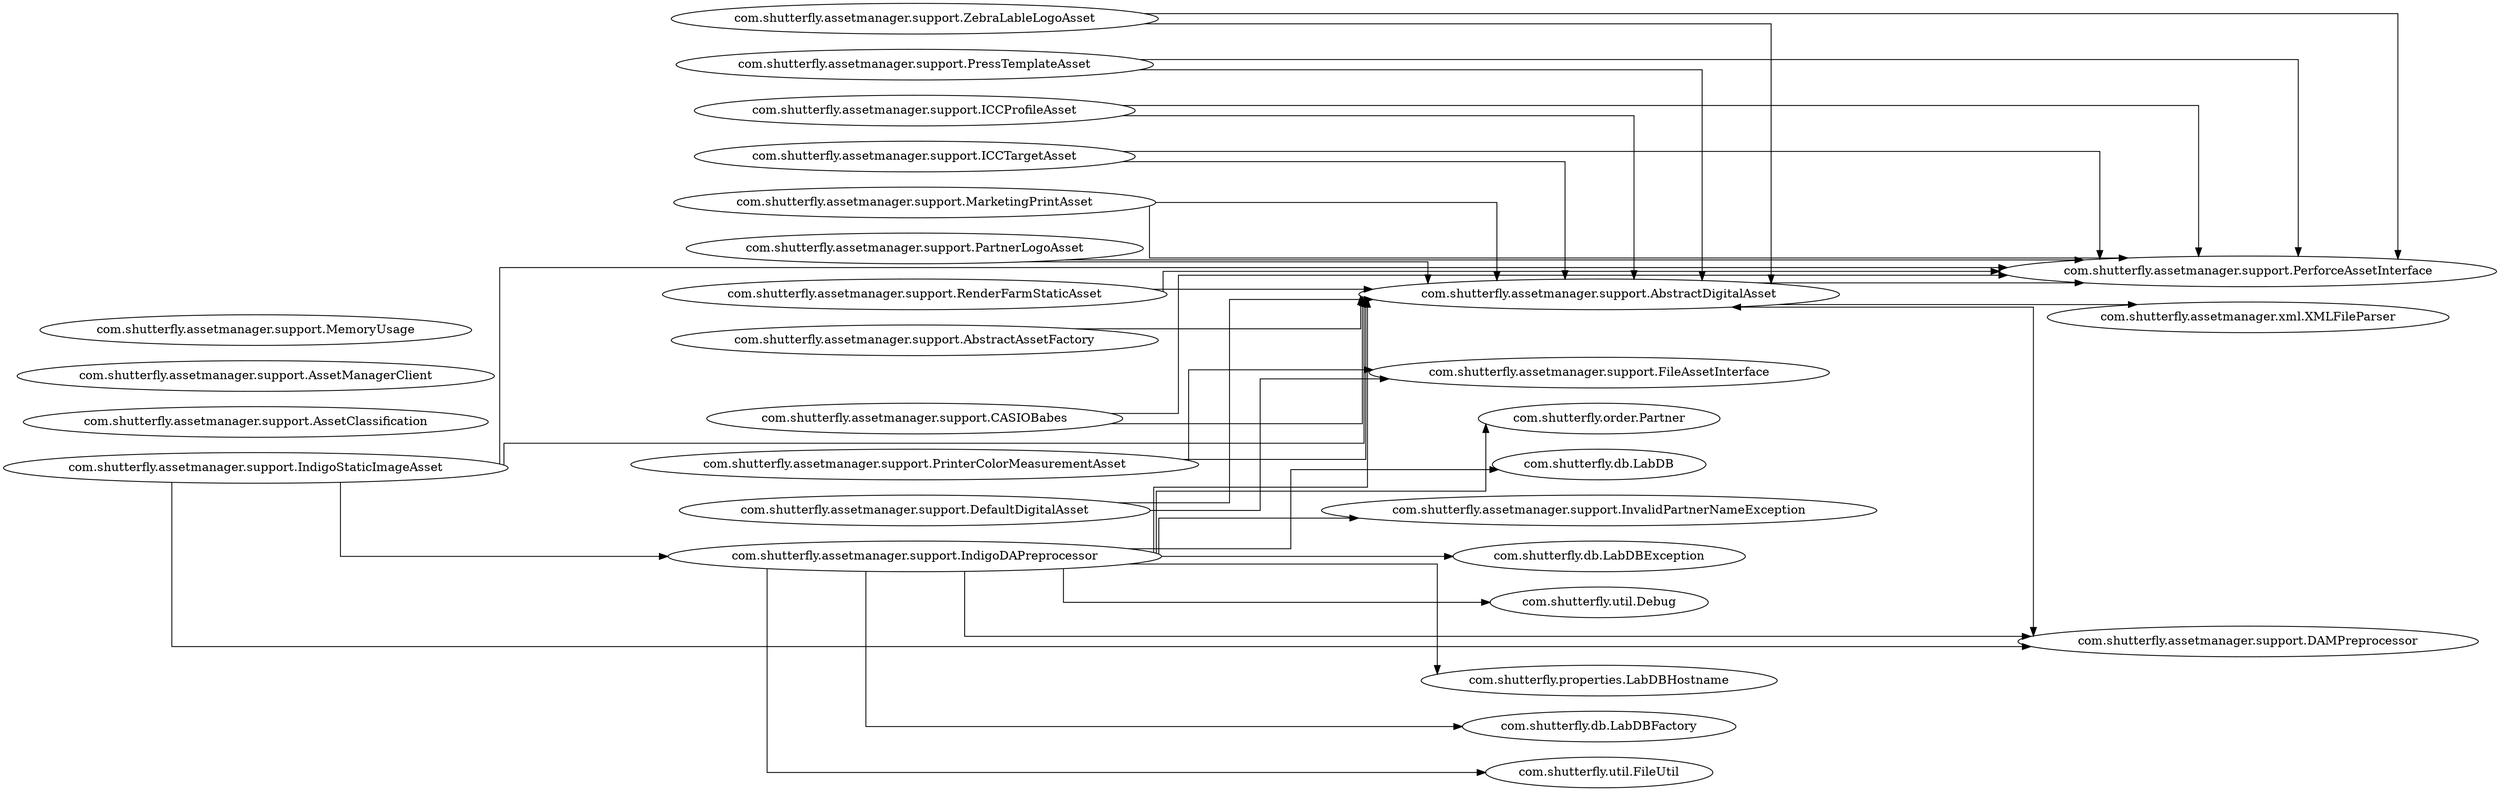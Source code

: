 digraph dependencyGraph {
 concentrate=true;
 rankdir="LR"; 
ranksep="2.0";
"com.shutterfly.assetmanager.support.AbstractAssetFactory"; 
"com.shutterfly.assetmanager.support.AbstractAssetFactory"->"com.shutterfly.assetmanager.support.AbstractDigitalAsset";
"com.shutterfly.assetmanager.support.AbstractDigitalAsset"; 
"com.shutterfly.assetmanager.support.AbstractDigitalAsset"->"com.shutterfly.assetmanager.support.DAMPreprocessor";
"com.shutterfly.assetmanager.support.AbstractDigitalAsset"->"com.shutterfly.assetmanager.support.PerforceAssetInterface";
"com.shutterfly.assetmanager.support.AbstractDigitalAsset"->"com.shutterfly.assetmanager.xml.XMLFileParser";
"com.shutterfly.assetmanager.support.AssetClassification"; 
"com.shutterfly.assetmanager.support.AssetManagerClient"; 
"com.shutterfly.assetmanager.support.CASIOBabes"; 
"com.shutterfly.assetmanager.support.CASIOBabes"->"com.shutterfly.assetmanager.support.AbstractDigitalAsset";
"com.shutterfly.assetmanager.support.CASIOBabes"->"com.shutterfly.assetmanager.support.PerforceAssetInterface";
"com.shutterfly.assetmanager.support.DAMPreprocessor"; 
"com.shutterfly.assetmanager.support.DAMPreprocessor"->"com.shutterfly.assetmanager.support.AbstractDigitalAsset";
"com.shutterfly.assetmanager.support.DefaultDigitalAsset"; 
"com.shutterfly.assetmanager.support.DefaultDigitalAsset"->"com.shutterfly.assetmanager.support.AbstractDigitalAsset";
"com.shutterfly.assetmanager.support.DefaultDigitalAsset"->"com.shutterfly.assetmanager.support.FileAssetInterface";
"com.shutterfly.assetmanager.support.FileAssetInterface"; 
"com.shutterfly.assetmanager.support.ICCProfileAsset"; 
"com.shutterfly.assetmanager.support.ICCProfileAsset"->"com.shutterfly.assetmanager.support.AbstractDigitalAsset";
"com.shutterfly.assetmanager.support.ICCProfileAsset"->"com.shutterfly.assetmanager.support.PerforceAssetInterface";
"com.shutterfly.assetmanager.support.ICCTargetAsset"; 
"com.shutterfly.assetmanager.support.ICCTargetAsset"->"com.shutterfly.assetmanager.support.AbstractDigitalAsset";
"com.shutterfly.assetmanager.support.ICCTargetAsset"->"com.shutterfly.assetmanager.support.PerforceAssetInterface";
"com.shutterfly.assetmanager.support.IndigoDAPreprocessor"; 
"com.shutterfly.assetmanager.support.IndigoDAPreprocessor"->"com.shutterfly.assetmanager.support.DAMPreprocessor";
"com.shutterfly.assetmanager.support.IndigoDAPreprocessor"->"com.shutterfly.order.Partner";
"com.shutterfly.assetmanager.support.IndigoDAPreprocessor"->"com.shutterfly.db.LabDB";
"com.shutterfly.assetmanager.support.IndigoDAPreprocessor"->"com.shutterfly.assetmanager.support.AbstractDigitalAsset";
"com.shutterfly.assetmanager.support.IndigoDAPreprocessor"->"com.shutterfly.assetmanager.support.InvalidPartnerNameException";
"com.shutterfly.assetmanager.support.IndigoDAPreprocessor"->"com.shutterfly.db.LabDBException";
"com.shutterfly.assetmanager.support.IndigoDAPreprocessor"->"com.shutterfly.util.Debug";
"com.shutterfly.assetmanager.support.IndigoDAPreprocessor"->"com.shutterfly.properties.LabDBHostname";
"com.shutterfly.assetmanager.support.IndigoDAPreprocessor"->"com.shutterfly.db.LabDBFactory";
"com.shutterfly.assetmanager.support.IndigoDAPreprocessor"->"com.shutterfly.util.FileUtil";
"com.shutterfly.assetmanager.support.IndigoStaticImageAsset"; 
"com.shutterfly.assetmanager.support.IndigoStaticImageAsset"->"com.shutterfly.assetmanager.support.AbstractDigitalAsset";
"com.shutterfly.assetmanager.support.IndigoStaticImageAsset"->"com.shutterfly.assetmanager.support.PerforceAssetInterface";
"com.shutterfly.assetmanager.support.IndigoStaticImageAsset"->"com.shutterfly.assetmanager.support.IndigoDAPreprocessor";
"com.shutterfly.assetmanager.support.IndigoStaticImageAsset"->"com.shutterfly.assetmanager.support.DAMPreprocessor";
"com.shutterfly.assetmanager.support.InvalidPartnerNameException"; 
"com.shutterfly.assetmanager.support.MarketingPrintAsset"; 
"com.shutterfly.assetmanager.support.MarketingPrintAsset"->"com.shutterfly.assetmanager.support.AbstractDigitalAsset";
"com.shutterfly.assetmanager.support.MarketingPrintAsset"->"com.shutterfly.assetmanager.support.PerforceAssetInterface";
"com.shutterfly.assetmanager.support.MemoryUsage"; 
"com.shutterfly.assetmanager.support.PartnerLogoAsset"; 
"com.shutterfly.assetmanager.support.PartnerLogoAsset"->"com.shutterfly.assetmanager.support.AbstractDigitalAsset";
"com.shutterfly.assetmanager.support.PartnerLogoAsset"->"com.shutterfly.assetmanager.support.PerforceAssetInterface";
"com.shutterfly.assetmanager.support.PerforceAssetInterface"; 
"com.shutterfly.assetmanager.support.PressTemplateAsset"; 
"com.shutterfly.assetmanager.support.PressTemplateAsset"->"com.shutterfly.assetmanager.support.AbstractDigitalAsset";
"com.shutterfly.assetmanager.support.PressTemplateAsset"->"com.shutterfly.assetmanager.support.PerforceAssetInterface";
"com.shutterfly.assetmanager.support.PrinterColorMeasurementAsset"; 
"com.shutterfly.assetmanager.support.PrinterColorMeasurementAsset"->"com.shutterfly.assetmanager.support.AbstractDigitalAsset";
"com.shutterfly.assetmanager.support.PrinterColorMeasurementAsset"->"com.shutterfly.assetmanager.support.FileAssetInterface";
"com.shutterfly.assetmanager.support.RenderFarmStaticAsset"; 
"com.shutterfly.assetmanager.support.RenderFarmStaticAsset"->"com.shutterfly.assetmanager.support.AbstractDigitalAsset";
"com.shutterfly.assetmanager.support.RenderFarmStaticAsset"->"com.shutterfly.assetmanager.support.PerforceAssetInterface";
"com.shutterfly.assetmanager.support.ZebraLableLogoAsset"; 
"com.shutterfly.assetmanager.support.ZebraLableLogoAsset"->"com.shutterfly.assetmanager.support.AbstractDigitalAsset";
"com.shutterfly.assetmanager.support.ZebraLableLogoAsset"->"com.shutterfly.assetmanager.support.PerforceAssetInterface";
splines="ortho";
}